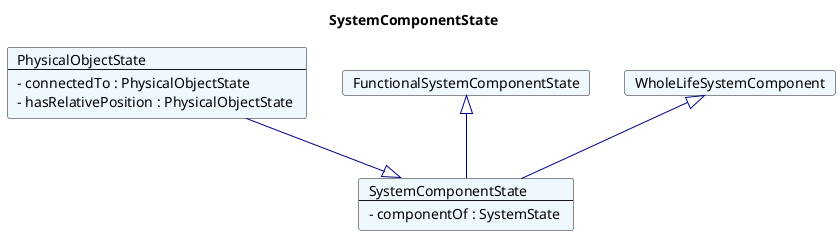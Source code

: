 @startuml
Title SystemComponentState 

Card SystemComponentState #F0F8FF [
SystemComponentState
----
- componentOf : SystemState 
]
Card PhysicalObjectState #F0F8FF [
PhysicalObjectState
----
- connectedTo : PhysicalObjectState 
- hasRelativePosition : PhysicalObjectState 
]
PhysicalObjectState --|> SystemComponentState  #00008B 
Card FunctionalSystemComponentState #F0F8FF [
FunctionalSystemComponentState
]
FunctionalSystemComponentState <|-- SystemComponentState  #00008B 
Card WholeLifeSystemComponent #F0F8FF [
WholeLifeSystemComponent
]
WholeLifeSystemComponent <|-- SystemComponentState  #00008B 
@enduml